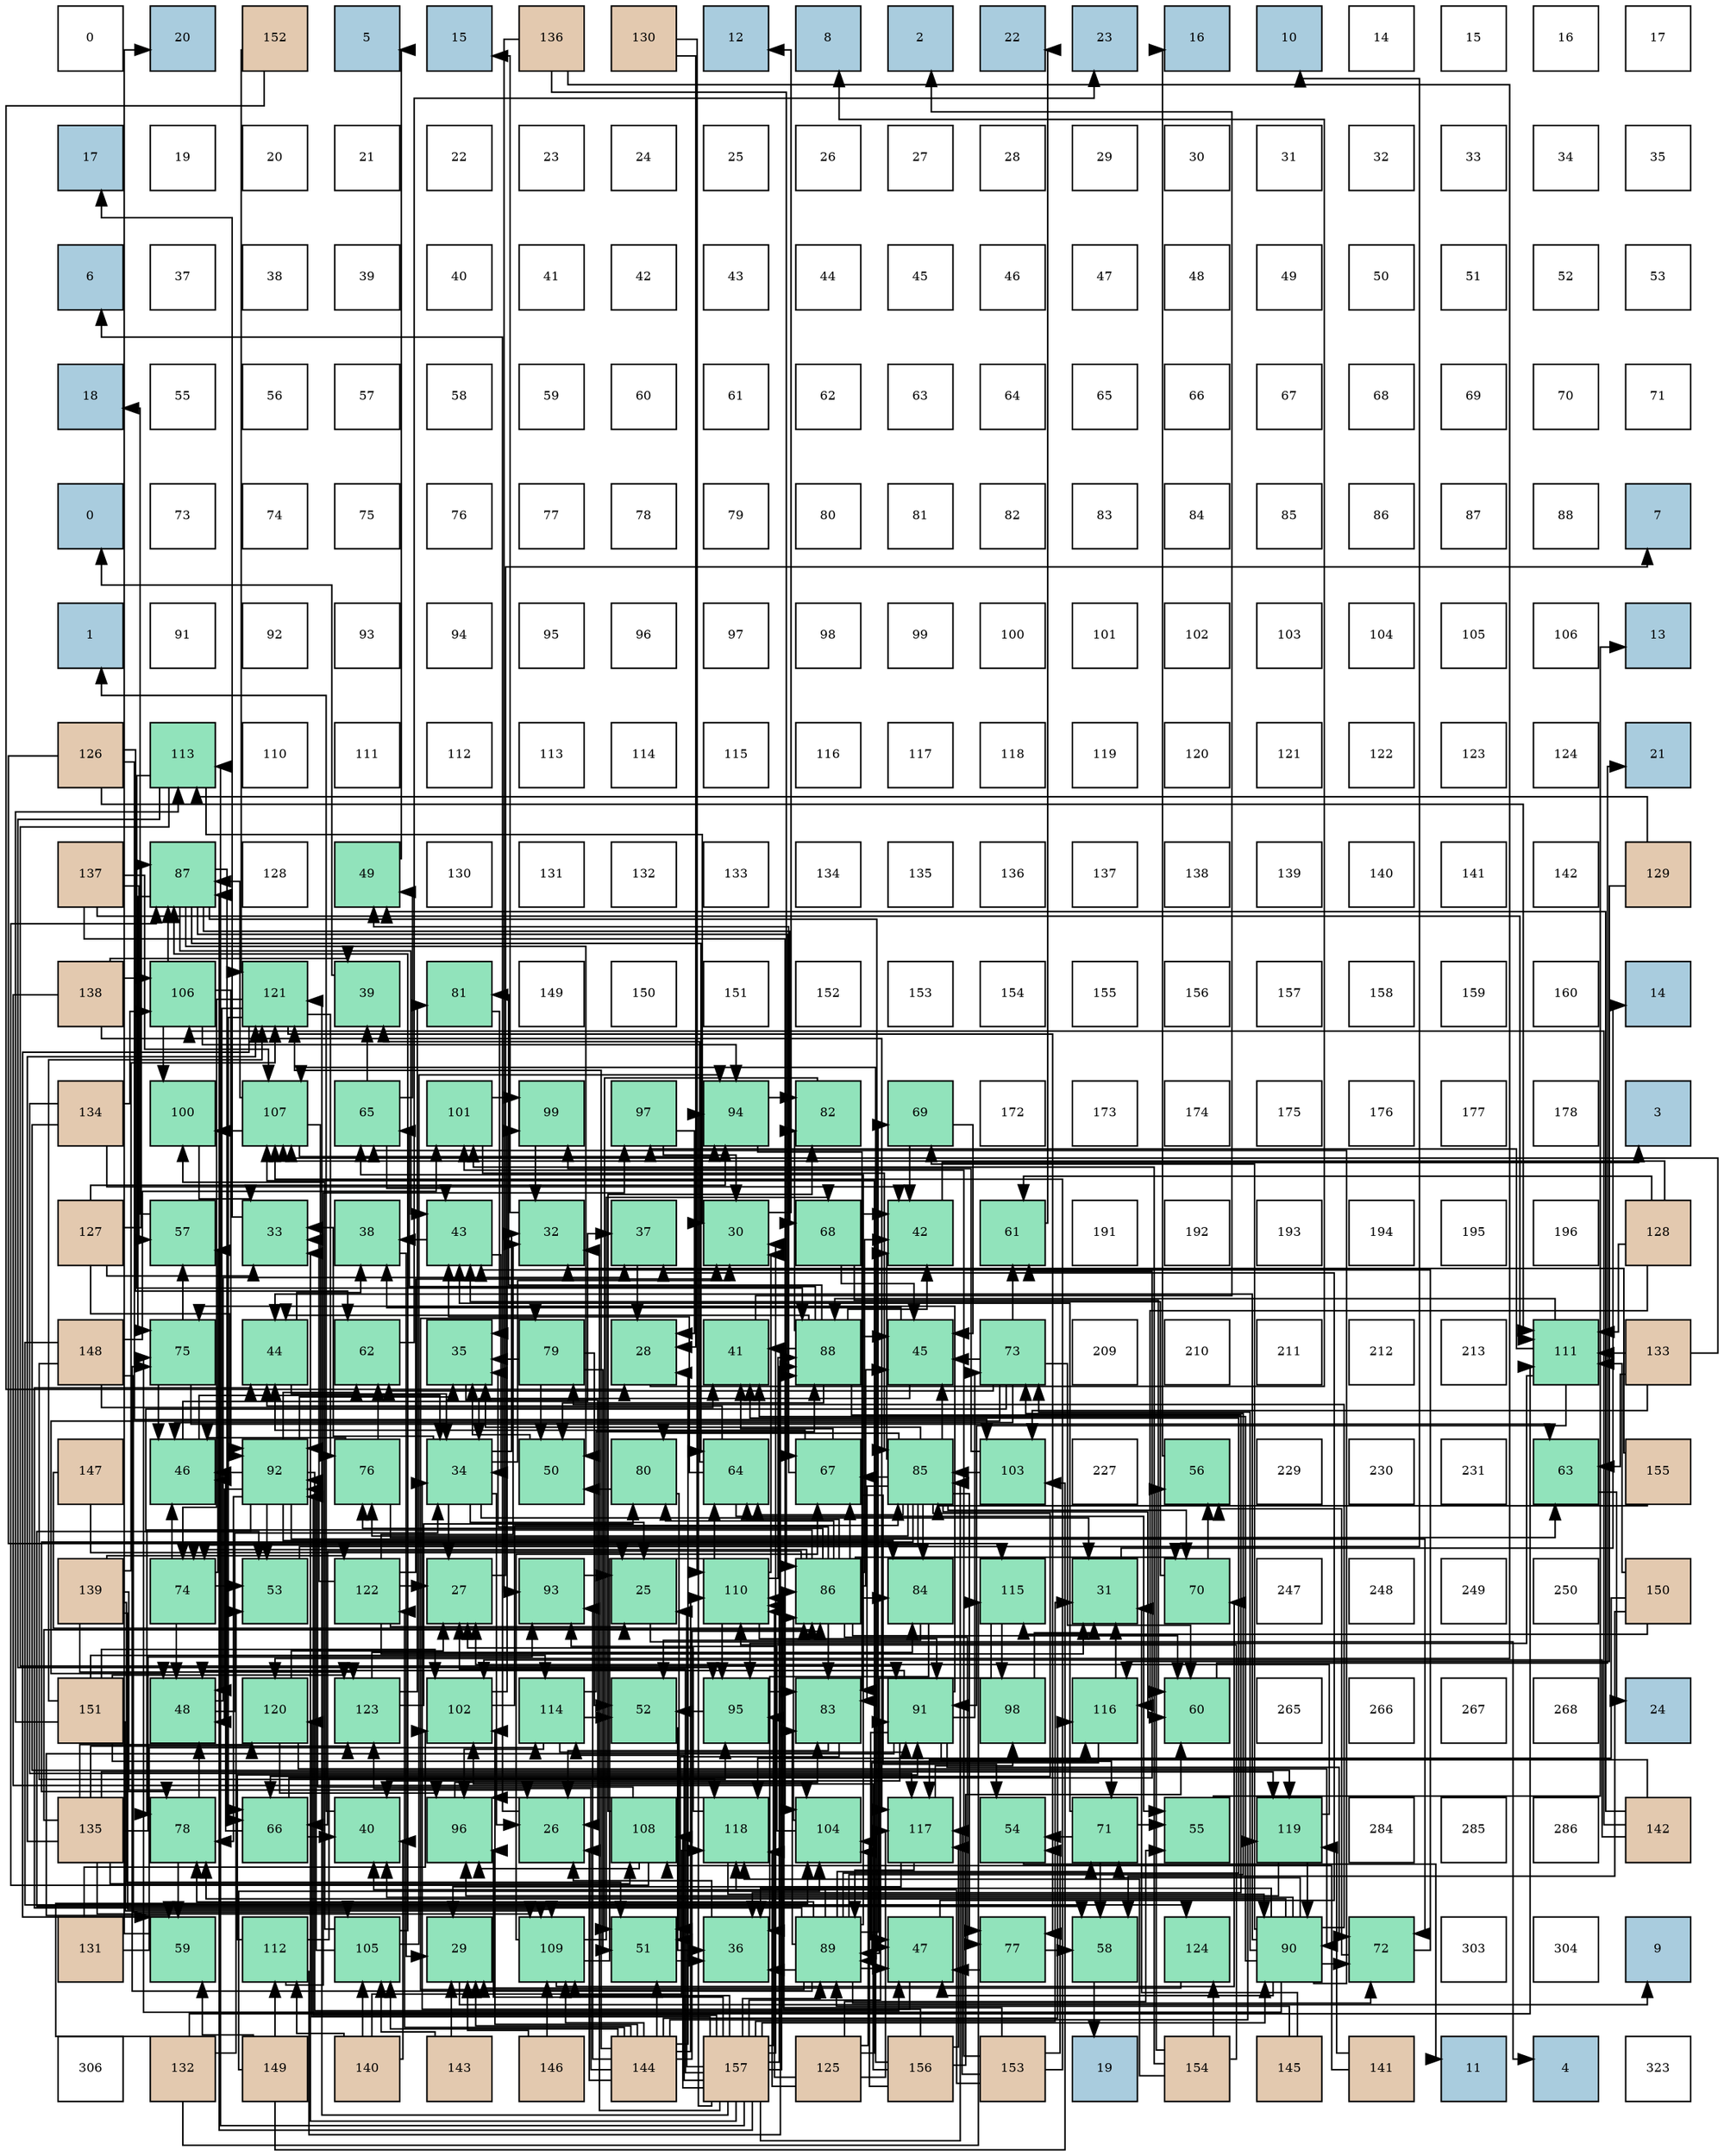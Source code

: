 digraph layout{
 rankdir=TB;
 splines=ortho;
 node [style=filled shape=square fixedsize=true width=0.6];
0[label="0", fontsize=8, fillcolor="#ffffff"];
1[label="20", fontsize=8, fillcolor="#a9ccde"];
2[label="152", fontsize=8, fillcolor="#e3c9af"];
3[label="5", fontsize=8, fillcolor="#a9ccde"];
4[label="15", fontsize=8, fillcolor="#a9ccde"];
5[label="136", fontsize=8, fillcolor="#e3c9af"];
6[label="130", fontsize=8, fillcolor="#e3c9af"];
7[label="12", fontsize=8, fillcolor="#a9ccde"];
8[label="8", fontsize=8, fillcolor="#a9ccde"];
9[label="2", fontsize=8, fillcolor="#a9ccde"];
10[label="22", fontsize=8, fillcolor="#a9ccde"];
11[label="23", fontsize=8, fillcolor="#a9ccde"];
12[label="16", fontsize=8, fillcolor="#a9ccde"];
13[label="10", fontsize=8, fillcolor="#a9ccde"];
14[label="14", fontsize=8, fillcolor="#ffffff"];
15[label="15", fontsize=8, fillcolor="#ffffff"];
16[label="16", fontsize=8, fillcolor="#ffffff"];
17[label="17", fontsize=8, fillcolor="#ffffff"];
18[label="17", fontsize=8, fillcolor="#a9ccde"];
19[label="19", fontsize=8, fillcolor="#ffffff"];
20[label="20", fontsize=8, fillcolor="#ffffff"];
21[label="21", fontsize=8, fillcolor="#ffffff"];
22[label="22", fontsize=8, fillcolor="#ffffff"];
23[label="23", fontsize=8, fillcolor="#ffffff"];
24[label="24", fontsize=8, fillcolor="#ffffff"];
25[label="25", fontsize=8, fillcolor="#ffffff"];
26[label="26", fontsize=8, fillcolor="#ffffff"];
27[label="27", fontsize=8, fillcolor="#ffffff"];
28[label="28", fontsize=8, fillcolor="#ffffff"];
29[label="29", fontsize=8, fillcolor="#ffffff"];
30[label="30", fontsize=8, fillcolor="#ffffff"];
31[label="31", fontsize=8, fillcolor="#ffffff"];
32[label="32", fontsize=8, fillcolor="#ffffff"];
33[label="33", fontsize=8, fillcolor="#ffffff"];
34[label="34", fontsize=8, fillcolor="#ffffff"];
35[label="35", fontsize=8, fillcolor="#ffffff"];
36[label="6", fontsize=8, fillcolor="#a9ccde"];
37[label="37", fontsize=8, fillcolor="#ffffff"];
38[label="38", fontsize=8, fillcolor="#ffffff"];
39[label="39", fontsize=8, fillcolor="#ffffff"];
40[label="40", fontsize=8, fillcolor="#ffffff"];
41[label="41", fontsize=8, fillcolor="#ffffff"];
42[label="42", fontsize=8, fillcolor="#ffffff"];
43[label="43", fontsize=8, fillcolor="#ffffff"];
44[label="44", fontsize=8, fillcolor="#ffffff"];
45[label="45", fontsize=8, fillcolor="#ffffff"];
46[label="46", fontsize=8, fillcolor="#ffffff"];
47[label="47", fontsize=8, fillcolor="#ffffff"];
48[label="48", fontsize=8, fillcolor="#ffffff"];
49[label="49", fontsize=8, fillcolor="#ffffff"];
50[label="50", fontsize=8, fillcolor="#ffffff"];
51[label="51", fontsize=8, fillcolor="#ffffff"];
52[label="52", fontsize=8, fillcolor="#ffffff"];
53[label="53", fontsize=8, fillcolor="#ffffff"];
54[label="18", fontsize=8, fillcolor="#a9ccde"];
55[label="55", fontsize=8, fillcolor="#ffffff"];
56[label="56", fontsize=8, fillcolor="#ffffff"];
57[label="57", fontsize=8, fillcolor="#ffffff"];
58[label="58", fontsize=8, fillcolor="#ffffff"];
59[label="59", fontsize=8, fillcolor="#ffffff"];
60[label="60", fontsize=8, fillcolor="#ffffff"];
61[label="61", fontsize=8, fillcolor="#ffffff"];
62[label="62", fontsize=8, fillcolor="#ffffff"];
63[label="63", fontsize=8, fillcolor="#ffffff"];
64[label="64", fontsize=8, fillcolor="#ffffff"];
65[label="65", fontsize=8, fillcolor="#ffffff"];
66[label="66", fontsize=8, fillcolor="#ffffff"];
67[label="67", fontsize=8, fillcolor="#ffffff"];
68[label="68", fontsize=8, fillcolor="#ffffff"];
69[label="69", fontsize=8, fillcolor="#ffffff"];
70[label="70", fontsize=8, fillcolor="#ffffff"];
71[label="71", fontsize=8, fillcolor="#ffffff"];
72[label="0", fontsize=8, fillcolor="#a9ccde"];
73[label="73", fontsize=8, fillcolor="#ffffff"];
74[label="74", fontsize=8, fillcolor="#ffffff"];
75[label="75", fontsize=8, fillcolor="#ffffff"];
76[label="76", fontsize=8, fillcolor="#ffffff"];
77[label="77", fontsize=8, fillcolor="#ffffff"];
78[label="78", fontsize=8, fillcolor="#ffffff"];
79[label="79", fontsize=8, fillcolor="#ffffff"];
80[label="80", fontsize=8, fillcolor="#ffffff"];
81[label="81", fontsize=8, fillcolor="#ffffff"];
82[label="82", fontsize=8, fillcolor="#ffffff"];
83[label="83", fontsize=8, fillcolor="#ffffff"];
84[label="84", fontsize=8, fillcolor="#ffffff"];
85[label="85", fontsize=8, fillcolor="#ffffff"];
86[label="86", fontsize=8, fillcolor="#ffffff"];
87[label="87", fontsize=8, fillcolor="#ffffff"];
88[label="88", fontsize=8, fillcolor="#ffffff"];
89[label="7", fontsize=8, fillcolor="#a9ccde"];
90[label="1", fontsize=8, fillcolor="#a9ccde"];
91[label="91", fontsize=8, fillcolor="#ffffff"];
92[label="92", fontsize=8, fillcolor="#ffffff"];
93[label="93", fontsize=8, fillcolor="#ffffff"];
94[label="94", fontsize=8, fillcolor="#ffffff"];
95[label="95", fontsize=8, fillcolor="#ffffff"];
96[label="96", fontsize=8, fillcolor="#ffffff"];
97[label="97", fontsize=8, fillcolor="#ffffff"];
98[label="98", fontsize=8, fillcolor="#ffffff"];
99[label="99", fontsize=8, fillcolor="#ffffff"];
100[label="100", fontsize=8, fillcolor="#ffffff"];
101[label="101", fontsize=8, fillcolor="#ffffff"];
102[label="102", fontsize=8, fillcolor="#ffffff"];
103[label="103", fontsize=8, fillcolor="#ffffff"];
104[label="104", fontsize=8, fillcolor="#ffffff"];
105[label="105", fontsize=8, fillcolor="#ffffff"];
106[label="106", fontsize=8, fillcolor="#ffffff"];
107[label="13", fontsize=8, fillcolor="#a9ccde"];
108[label="126", fontsize=8, fillcolor="#e3c9af"];
109[label="113", fontsize=8, fillcolor="#91e3bb"];
110[label="110", fontsize=8, fillcolor="#ffffff"];
111[label="111", fontsize=8, fillcolor="#ffffff"];
112[label="112", fontsize=8, fillcolor="#ffffff"];
113[label="113", fontsize=8, fillcolor="#ffffff"];
114[label="114", fontsize=8, fillcolor="#ffffff"];
115[label="115", fontsize=8, fillcolor="#ffffff"];
116[label="116", fontsize=8, fillcolor="#ffffff"];
117[label="117", fontsize=8, fillcolor="#ffffff"];
118[label="118", fontsize=8, fillcolor="#ffffff"];
119[label="119", fontsize=8, fillcolor="#ffffff"];
120[label="120", fontsize=8, fillcolor="#ffffff"];
121[label="121", fontsize=8, fillcolor="#ffffff"];
122[label="122", fontsize=8, fillcolor="#ffffff"];
123[label="123", fontsize=8, fillcolor="#ffffff"];
124[label="124", fontsize=8, fillcolor="#ffffff"];
125[label="21", fontsize=8, fillcolor="#a9ccde"];
126[label="137", fontsize=8, fillcolor="#e3c9af"];
127[label="87", fontsize=8, fillcolor="#91e3bb"];
128[label="128", fontsize=8, fillcolor="#ffffff"];
129[label="49", fontsize=8, fillcolor="#91e3bb"];
130[label="130", fontsize=8, fillcolor="#ffffff"];
131[label="131", fontsize=8, fillcolor="#ffffff"];
132[label="132", fontsize=8, fillcolor="#ffffff"];
133[label="133", fontsize=8, fillcolor="#ffffff"];
134[label="134", fontsize=8, fillcolor="#ffffff"];
135[label="135", fontsize=8, fillcolor="#ffffff"];
136[label="136", fontsize=8, fillcolor="#ffffff"];
137[label="137", fontsize=8, fillcolor="#ffffff"];
138[label="138", fontsize=8, fillcolor="#ffffff"];
139[label="139", fontsize=8, fillcolor="#ffffff"];
140[label="140", fontsize=8, fillcolor="#ffffff"];
141[label="141", fontsize=8, fillcolor="#ffffff"];
142[label="142", fontsize=8, fillcolor="#ffffff"];
143[label="129", fontsize=8, fillcolor="#e3c9af"];
144[label="138", fontsize=8, fillcolor="#e3c9af"];
145[label="106", fontsize=8, fillcolor="#91e3bb"];
146[label="121", fontsize=8, fillcolor="#91e3bb"];
147[label="39", fontsize=8, fillcolor="#91e3bb"];
148[label="81", fontsize=8, fillcolor="#91e3bb"];
149[label="149", fontsize=8, fillcolor="#ffffff"];
150[label="150", fontsize=8, fillcolor="#ffffff"];
151[label="151", fontsize=8, fillcolor="#ffffff"];
152[label="152", fontsize=8, fillcolor="#ffffff"];
153[label="153", fontsize=8, fillcolor="#ffffff"];
154[label="154", fontsize=8, fillcolor="#ffffff"];
155[label="155", fontsize=8, fillcolor="#ffffff"];
156[label="156", fontsize=8, fillcolor="#ffffff"];
157[label="157", fontsize=8, fillcolor="#ffffff"];
158[label="158", fontsize=8, fillcolor="#ffffff"];
159[label="159", fontsize=8, fillcolor="#ffffff"];
160[label="160", fontsize=8, fillcolor="#ffffff"];
161[label="14", fontsize=8, fillcolor="#a9ccde"];
162[label="134", fontsize=8, fillcolor="#e3c9af"];
163[label="100", fontsize=8, fillcolor="#91e3bb"];
164[label="107", fontsize=8, fillcolor="#91e3bb"];
165[label="65", fontsize=8, fillcolor="#91e3bb"];
166[label="101", fontsize=8, fillcolor="#91e3bb"];
167[label="99", fontsize=8, fillcolor="#91e3bb"];
168[label="97", fontsize=8, fillcolor="#91e3bb"];
169[label="94", fontsize=8, fillcolor="#91e3bb"];
170[label="82", fontsize=8, fillcolor="#91e3bb"];
171[label="69", fontsize=8, fillcolor="#91e3bb"];
172[label="172", fontsize=8, fillcolor="#ffffff"];
173[label="173", fontsize=8, fillcolor="#ffffff"];
174[label="174", fontsize=8, fillcolor="#ffffff"];
175[label="175", fontsize=8, fillcolor="#ffffff"];
176[label="176", fontsize=8, fillcolor="#ffffff"];
177[label="177", fontsize=8, fillcolor="#ffffff"];
178[label="178", fontsize=8, fillcolor="#ffffff"];
179[label="3", fontsize=8, fillcolor="#a9ccde"];
180[label="127", fontsize=8, fillcolor="#e3c9af"];
181[label="57", fontsize=8, fillcolor="#91e3bb"];
182[label="33", fontsize=8, fillcolor="#91e3bb"];
183[label="38", fontsize=8, fillcolor="#91e3bb"];
184[label="43", fontsize=8, fillcolor="#91e3bb"];
185[label="32", fontsize=8, fillcolor="#91e3bb"];
186[label="37", fontsize=8, fillcolor="#91e3bb"];
187[label="30", fontsize=8, fillcolor="#91e3bb"];
188[label="68", fontsize=8, fillcolor="#91e3bb"];
189[label="42", fontsize=8, fillcolor="#91e3bb"];
190[label="61", fontsize=8, fillcolor="#91e3bb"];
191[label="191", fontsize=8, fillcolor="#ffffff"];
192[label="192", fontsize=8, fillcolor="#ffffff"];
193[label="193", fontsize=8, fillcolor="#ffffff"];
194[label="194", fontsize=8, fillcolor="#ffffff"];
195[label="195", fontsize=8, fillcolor="#ffffff"];
196[label="196", fontsize=8, fillcolor="#ffffff"];
197[label="128", fontsize=8, fillcolor="#e3c9af"];
198[label="148", fontsize=8, fillcolor="#e3c9af"];
199[label="75", fontsize=8, fillcolor="#91e3bb"];
200[label="44", fontsize=8, fillcolor="#91e3bb"];
201[label="62", fontsize=8, fillcolor="#91e3bb"];
202[label="35", fontsize=8, fillcolor="#91e3bb"];
203[label="79", fontsize=8, fillcolor="#91e3bb"];
204[label="28", fontsize=8, fillcolor="#91e3bb"];
205[label="41", fontsize=8, fillcolor="#91e3bb"];
206[label="88", fontsize=8, fillcolor="#91e3bb"];
207[label="45", fontsize=8, fillcolor="#91e3bb"];
208[label="73", fontsize=8, fillcolor="#91e3bb"];
209[label="209", fontsize=8, fillcolor="#ffffff"];
210[label="210", fontsize=8, fillcolor="#ffffff"];
211[label="211", fontsize=8, fillcolor="#ffffff"];
212[label="212", fontsize=8, fillcolor="#ffffff"];
213[label="213", fontsize=8, fillcolor="#ffffff"];
214[label="111", fontsize=8, fillcolor="#91e3bb"];
215[label="133", fontsize=8, fillcolor="#e3c9af"];
216[label="147", fontsize=8, fillcolor="#e3c9af"];
217[label="46", fontsize=8, fillcolor="#91e3bb"];
218[label="92", fontsize=8, fillcolor="#91e3bb"];
219[label="76", fontsize=8, fillcolor="#91e3bb"];
220[label="34", fontsize=8, fillcolor="#91e3bb"];
221[label="50", fontsize=8, fillcolor="#91e3bb"];
222[label="80", fontsize=8, fillcolor="#91e3bb"];
223[label="64", fontsize=8, fillcolor="#91e3bb"];
224[label="67", fontsize=8, fillcolor="#91e3bb"];
225[label="85", fontsize=8, fillcolor="#91e3bb"];
226[label="103", fontsize=8, fillcolor="#91e3bb"];
227[label="227", fontsize=8, fillcolor="#ffffff"];
228[label="56", fontsize=8, fillcolor="#91e3bb"];
229[label="229", fontsize=8, fillcolor="#ffffff"];
230[label="230", fontsize=8, fillcolor="#ffffff"];
231[label="231", fontsize=8, fillcolor="#ffffff"];
232[label="63", fontsize=8, fillcolor="#91e3bb"];
233[label="155", fontsize=8, fillcolor="#e3c9af"];
234[label="139", fontsize=8, fillcolor="#e3c9af"];
235[label="74", fontsize=8, fillcolor="#91e3bb"];
236[label="53", fontsize=8, fillcolor="#91e3bb"];
237[label="122", fontsize=8, fillcolor="#91e3bb"];
238[label="27", fontsize=8, fillcolor="#91e3bb"];
239[label="93", fontsize=8, fillcolor="#91e3bb"];
240[label="25", fontsize=8, fillcolor="#91e3bb"];
241[label="110", fontsize=8, fillcolor="#91e3bb"];
242[label="86", fontsize=8, fillcolor="#91e3bb"];
243[label="84", fontsize=8, fillcolor="#91e3bb"];
244[label="115", fontsize=8, fillcolor="#91e3bb"];
245[label="31", fontsize=8, fillcolor="#91e3bb"];
246[label="70", fontsize=8, fillcolor="#91e3bb"];
247[label="247", fontsize=8, fillcolor="#ffffff"];
248[label="248", fontsize=8, fillcolor="#ffffff"];
249[label="249", fontsize=8, fillcolor="#ffffff"];
250[label="250", fontsize=8, fillcolor="#ffffff"];
251[label="150", fontsize=8, fillcolor="#e3c9af"];
252[label="151", fontsize=8, fillcolor="#e3c9af"];
253[label="48", fontsize=8, fillcolor="#91e3bb"];
254[label="120", fontsize=8, fillcolor="#91e3bb"];
255[label="123", fontsize=8, fillcolor="#91e3bb"];
256[label="102", fontsize=8, fillcolor="#91e3bb"];
257[label="114", fontsize=8, fillcolor="#91e3bb"];
258[label="52", fontsize=8, fillcolor="#91e3bb"];
259[label="95", fontsize=8, fillcolor="#91e3bb"];
260[label="83", fontsize=8, fillcolor="#91e3bb"];
261[label="91", fontsize=8, fillcolor="#91e3bb"];
262[label="98", fontsize=8, fillcolor="#91e3bb"];
263[label="116", fontsize=8, fillcolor="#91e3bb"];
264[label="60", fontsize=8, fillcolor="#91e3bb"];
265[label="265", fontsize=8, fillcolor="#ffffff"];
266[label="266", fontsize=8, fillcolor="#ffffff"];
267[label="267", fontsize=8, fillcolor="#ffffff"];
268[label="268", fontsize=8, fillcolor="#ffffff"];
269[label="24", fontsize=8, fillcolor="#a9ccde"];
270[label="135", fontsize=8, fillcolor="#e3c9af"];
271[label="78", fontsize=8, fillcolor="#91e3bb"];
272[label="66", fontsize=8, fillcolor="#91e3bb"];
273[label="40", fontsize=8, fillcolor="#91e3bb"];
274[label="96", fontsize=8, fillcolor="#91e3bb"];
275[label="26", fontsize=8, fillcolor="#91e3bb"];
276[label="108", fontsize=8, fillcolor="#91e3bb"];
277[label="118", fontsize=8, fillcolor="#91e3bb"];
278[label="104", fontsize=8, fillcolor="#91e3bb"];
279[label="117", fontsize=8, fillcolor="#91e3bb"];
280[label="54", fontsize=8, fillcolor="#91e3bb"];
281[label="71", fontsize=8, fillcolor="#91e3bb"];
282[label="55", fontsize=8, fillcolor="#91e3bb"];
283[label="119", fontsize=8, fillcolor="#91e3bb"];
284[label="284", fontsize=8, fillcolor="#ffffff"];
285[label="285", fontsize=8, fillcolor="#ffffff"];
286[label="286", fontsize=8, fillcolor="#ffffff"];
287[label="142", fontsize=8, fillcolor="#e3c9af"];
288[label="131", fontsize=8, fillcolor="#e3c9af"];
289[label="59", fontsize=8, fillcolor="#91e3bb"];
290[label="112", fontsize=8, fillcolor="#91e3bb"];
291[label="105", fontsize=8, fillcolor="#91e3bb"];
292[label="29", fontsize=8, fillcolor="#91e3bb"];
293[label="109", fontsize=8, fillcolor="#91e3bb"];
294[label="51", fontsize=8, fillcolor="#91e3bb"];
295[label="36", fontsize=8, fillcolor="#91e3bb"];
296[label="89", fontsize=8, fillcolor="#91e3bb"];
297[label="47", fontsize=8, fillcolor="#91e3bb"];
298[label="77", fontsize=8, fillcolor="#91e3bb"];
299[label="58", fontsize=8, fillcolor="#91e3bb"];
300[label="124", fontsize=8, fillcolor="#91e3bb"];
301[label="90", fontsize=8, fillcolor="#91e3bb"];
302[label="72", fontsize=8, fillcolor="#91e3bb"];
303[label="303", fontsize=8, fillcolor="#ffffff"];
304[label="304", fontsize=8, fillcolor="#ffffff"];
305[label="9", fontsize=8, fillcolor="#a9ccde"];
306[label="306", fontsize=8, fillcolor="#ffffff"];
307[label="132", fontsize=8, fillcolor="#e3c9af"];
308[label="149", fontsize=8, fillcolor="#e3c9af"];
309[label="140", fontsize=8, fillcolor="#e3c9af"];
310[label="143", fontsize=8, fillcolor="#e3c9af"];
311[label="146", fontsize=8, fillcolor="#e3c9af"];
312[label="144", fontsize=8, fillcolor="#e3c9af"];
313[label="157", fontsize=8, fillcolor="#e3c9af"];
314[label="125", fontsize=8, fillcolor="#e3c9af"];
315[label="156", fontsize=8, fillcolor="#e3c9af"];
316[label="153", fontsize=8, fillcolor="#e3c9af"];
317[label="19", fontsize=8, fillcolor="#a9ccde"];
318[label="154", fontsize=8, fillcolor="#e3c9af"];
319[label="145", fontsize=8, fillcolor="#e3c9af"];
320[label="141", fontsize=8, fillcolor="#e3c9af"];
321[label="11", fontsize=8, fillcolor="#a9ccde"];
322[label="4", fontsize=8, fillcolor="#a9ccde"];
323[label="323", fontsize=8, fillcolor="#ffffff"];
edge [constraint=false, style=vis];240 -> 322;
275 -> 36;
238 -> 89;
204 -> 8;
292 -> 305;
187 -> 7;
245 -> 161;
185 -> 4;
182 -> 18;
220 -> 240;
220 -> 275;
220 -> 238;
220 -> 187;
220 -> 245;
220 -> 185;
220 -> 182;
202 -> 275;
295 -> 275;
186 -> 204;
183 -> 292;
147 -> 72;
273 -> 90;
205 -> 9;
189 -> 179;
184 -> 220;
184 -> 183;
200 -> 220;
200 -> 183;
207 -> 220;
207 -> 183;
217 -> 220;
217 -> 186;
297 -> 220;
297 -> 186;
253 -> 220;
253 -> 186;
129 -> 3;
221 -> 202;
294 -> 295;
258 -> 295;
236 -> 13;
280 -> 321;
282 -> 107;
228 -> 12;
181 -> 54;
299 -> 317;
289 -> 1;
264 -> 125;
190 -> 10;
201 -> 11;
232 -> 269;
223 -> 147;
223 -> 184;
223 -> 200;
223 -> 282;
165 -> 147;
165 -> 184;
165 -> 129;
272 -> 273;
272 -> 217;
272 -> 190;
224 -> 205;
224 -> 200;
224 -> 129;
224 -> 280;
188 -> 189;
188 -> 207;
188 -> 264;
171 -> 189;
171 -> 207;
246 -> 184;
246 -> 228;
281 -> 184;
281 -> 280;
281 -> 282;
281 -> 299;
302 -> 184;
302 -> 228;
208 -> 207;
208 -> 217;
208 -> 253;
208 -> 236;
208 -> 264;
208 -> 190;
208 -> 201;
235 -> 217;
235 -> 253;
235 -> 236;
235 -> 181;
199 -> 217;
199 -> 181;
199 -> 232;
219 -> 217;
219 -> 201;
219 -> 232;
298 -> 297;
298 -> 299;
271 -> 253;
271 -> 289;
203 -> 202;
203 -> 221;
203 -> 294;
203 -> 258;
222 -> 221;
222 -> 294;
148 -> 202;
170 -> 294;
260 -> 275;
260 -> 294;
243 -> 295;
243 -> 258;
225 -> 202;
225 -> 189;
225 -> 207;
225 -> 264;
225 -> 223;
225 -> 272;
225 -> 224;
225 -> 246;
225 -> 235;
225 -> 219;
225 -> 298;
225 -> 271;
225 -> 222;
225 -> 260;
225 -> 243;
242 -> 202;
242 -> 189;
242 -> 207;
242 -> 264;
242 -> 223;
242 -> 272;
242 -> 224;
242 -> 246;
242 -> 235;
242 -> 219;
242 -> 298;
242 -> 271;
242 -> 222;
242 -> 260;
242 -> 243;
127 -> 184;
127 -> 297;
127 -> 221;
127 -> 223;
127 -> 272;
127 -> 224;
127 -> 188;
127 -> 199;
206 -> 295;
206 -> 205;
206 -> 189;
206 -> 200;
206 -> 207;
206 -> 221;
206 -> 165;
206 -> 148;
206 -> 170;
296 -> 295;
296 -> 273;
296 -> 205;
296 -> 200;
296 -> 297;
296 -> 165;
296 -> 171;
296 -> 281;
296 -> 302;
296 -> 208;
296 -> 199;
296 -> 271;
296 -> 203;
296 -> 260;
301 -> 295;
301 -> 273;
301 -> 205;
301 -> 200;
301 -> 297;
301 -> 165;
301 -> 171;
301 -> 281;
301 -> 302;
301 -> 208;
301 -> 199;
301 -> 271;
301 -> 203;
261 -> 273;
261 -> 297;
261 -> 253;
261 -> 289;
261 -> 281;
261 -> 302;
261 -> 208;
261 -> 199;
218 -> 202;
218 -> 217;
218 -> 297;
218 -> 253;
218 -> 236;
218 -> 299;
218 -> 201;
218 -> 302;
218 -> 271;
218 -> 243;
239 -> 240;
169 -> 170;
169 -> 260;
259 -> 258;
259 -> 260;
274 -> 260;
168 -> 204;
168 -> 187;
262 -> 245;
167 -> 185;
163 -> 182;
166 -> 225;
166 -> 167;
256 -> 225;
256 -> 167;
226 -> 225;
226 -> 167;
278 -> 242;
278 -> 239;
291 -> 127;
291 -> 218;
291 -> 169;
291 -> 163;
145 -> 127;
145 -> 218;
145 -> 169;
145 -> 163;
164 -> 127;
164 -> 218;
164 -> 169;
164 -> 163;
276 -> 170;
276 -> 127;
276 -> 218;
276 -> 274;
293 -> 223;
293 -> 224;
293 -> 188;
293 -> 246;
241 -> 187;
241 -> 206;
241 -> 261;
241 -> 259;
214 -> 206;
214 -> 261;
214 -> 259;
214 -> 168;
290 -> 206;
290 -> 261;
290 -> 259;
290 -> 168;
109 -> 187;
109 -> 206;
109 -> 261;
109 -> 259;
257 -> 258;
257 -> 206;
257 -> 261;
257 -> 274;
244 -> 296;
244 -> 262;
263 -> 245;
263 -> 296;
279 -> 292;
279 -> 296;
279 -> 262;
277 -> 238;
277 -> 301;
277 -> 274;
283 -> 238;
283 -> 301;
283 -> 274;
254 -> 238;
254 -> 301;
254 -> 274;
146 -> 253;
146 -> 289;
146 -> 272;
146 -> 235;
146 -> 219;
146 -> 298;
237 -> 240;
237 -> 238;
237 -> 187;
237 -> 245;
237 -> 185;
237 -> 182;
255 -> 222;
255 -> 148;
255 -> 243;
300 -> 292;
314 -> 282;
314 -> 278;
314 -> 164;
314 -> 241;
314 -> 279;
314 -> 277;
108 -> 201;
108 -> 226;
108 -> 214;
108 -> 244;
180 -> 182;
180 -> 127;
180 -> 218;
180 -> 169;
197 -> 190;
197 -> 164;
197 -> 214;
197 -> 263;
143 -> 109;
143 -> 263;
6 -> 204;
6 -> 241;
288 -> 256;
288 -> 257;
307 -> 236;
307 -> 278;
307 -> 214;
307 -> 244;
215 -> 232;
215 -> 226;
215 -> 164;
215 -> 214;
162 -> 189;
162 -> 145;
162 -> 279;
162 -> 283;
270 -> 242;
270 -> 239;
270 -> 276;
270 -> 293;
270 -> 283;
270 -> 254;
270 -> 146;
270 -> 255;
5 -> 242;
5 -> 239;
5 -> 254;
126 -> 181;
126 -> 278;
126 -> 164;
126 -> 214;
144 -> 147;
144 -> 278;
144 -> 145;
144 -> 279;
234 -> 275;
234 -> 294;
234 -> 293;
234 -> 146;
234 -> 237;
234 -> 255;
309 -> 273;
309 -> 291;
309 -> 290;
309 -> 277;
320 -> 276;
320 -> 283;
287 -> 129;
287 -> 256;
287 -> 145;
287 -> 279;
310 -> 292;
310 -> 291;
312 -> 275;
312 -> 204;
312 -> 292;
312 -> 294;
312 -> 242;
312 -> 239;
312 -> 256;
312 -> 291;
312 -> 293;
312 -> 241;
312 -> 263;
312 -> 283;
312 -> 146;
312 -> 237;
312 -> 255;
319 -> 245;
319 -> 296;
311 -> 292;
311 -> 293;
216 -> 240;
216 -> 242;
198 -> 205;
198 -> 166;
198 -> 291;
198 -> 277;
198 -> 300;
308 -> 289;
308 -> 226;
308 -> 278;
308 -> 290;
251 -> 299;
251 -> 214;
251 -> 244;
251 -> 277;
252 -> 256;
252 -> 293;
252 -> 109;
252 -> 257;
252 -> 263;
252 -> 146;
252 -> 255;
2 -> 204;
2 -> 146;
316 -> 280;
316 -> 166;
316 -> 164;
316 -> 241;
316 -> 279;
316 -> 277;
318 -> 228;
318 -> 166;
318 -> 241;
318 -> 277;
318 -> 300;
233 -> 185;
233 -> 225;
315 -> 264;
315 -> 256;
315 -> 278;
315 -> 164;
315 -> 241;
315 -> 279;
313 -> 240;
313 -> 238;
313 -> 187;
313 -> 245;
313 -> 185;
313 -> 182;
313 -> 225;
313 -> 242;
313 -> 127;
313 -> 206;
313 -> 296;
313 -> 301;
313 -> 261;
313 -> 218;
313 -> 169;
313 -> 259;
313 -> 274;
313 -> 276;
313 -> 293;
313 -> 109;
313 -> 257;
313 -> 254;
313 -> 146;
edge [constraint=true, style=invis];
0 -> 18 -> 36 -> 54 -> 72 -> 90 -> 108 -> 126 -> 144 -> 162 -> 180 -> 198 -> 216 -> 234 -> 252 -> 270 -> 288 -> 306;
1 -> 19 -> 37 -> 55 -> 73 -> 91 -> 109 -> 127 -> 145 -> 163 -> 181 -> 199 -> 217 -> 235 -> 253 -> 271 -> 289 -> 307;
2 -> 20 -> 38 -> 56 -> 74 -> 92 -> 110 -> 128 -> 146 -> 164 -> 182 -> 200 -> 218 -> 236 -> 254 -> 272 -> 290 -> 308;
3 -> 21 -> 39 -> 57 -> 75 -> 93 -> 111 -> 129 -> 147 -> 165 -> 183 -> 201 -> 219 -> 237 -> 255 -> 273 -> 291 -> 309;
4 -> 22 -> 40 -> 58 -> 76 -> 94 -> 112 -> 130 -> 148 -> 166 -> 184 -> 202 -> 220 -> 238 -> 256 -> 274 -> 292 -> 310;
5 -> 23 -> 41 -> 59 -> 77 -> 95 -> 113 -> 131 -> 149 -> 167 -> 185 -> 203 -> 221 -> 239 -> 257 -> 275 -> 293 -> 311;
6 -> 24 -> 42 -> 60 -> 78 -> 96 -> 114 -> 132 -> 150 -> 168 -> 186 -> 204 -> 222 -> 240 -> 258 -> 276 -> 294 -> 312;
7 -> 25 -> 43 -> 61 -> 79 -> 97 -> 115 -> 133 -> 151 -> 169 -> 187 -> 205 -> 223 -> 241 -> 259 -> 277 -> 295 -> 313;
8 -> 26 -> 44 -> 62 -> 80 -> 98 -> 116 -> 134 -> 152 -> 170 -> 188 -> 206 -> 224 -> 242 -> 260 -> 278 -> 296 -> 314;
9 -> 27 -> 45 -> 63 -> 81 -> 99 -> 117 -> 135 -> 153 -> 171 -> 189 -> 207 -> 225 -> 243 -> 261 -> 279 -> 297 -> 315;
10 -> 28 -> 46 -> 64 -> 82 -> 100 -> 118 -> 136 -> 154 -> 172 -> 190 -> 208 -> 226 -> 244 -> 262 -> 280 -> 298 -> 316;
11 -> 29 -> 47 -> 65 -> 83 -> 101 -> 119 -> 137 -> 155 -> 173 -> 191 -> 209 -> 227 -> 245 -> 263 -> 281 -> 299 -> 317;
12 -> 30 -> 48 -> 66 -> 84 -> 102 -> 120 -> 138 -> 156 -> 174 -> 192 -> 210 -> 228 -> 246 -> 264 -> 282 -> 300 -> 318;
13 -> 31 -> 49 -> 67 -> 85 -> 103 -> 121 -> 139 -> 157 -> 175 -> 193 -> 211 -> 229 -> 247 -> 265 -> 283 -> 301 -> 319;
14 -> 32 -> 50 -> 68 -> 86 -> 104 -> 122 -> 140 -> 158 -> 176 -> 194 -> 212 -> 230 -> 248 -> 266 -> 284 -> 302 -> 320;
15 -> 33 -> 51 -> 69 -> 87 -> 105 -> 123 -> 141 -> 159 -> 177 -> 195 -> 213 -> 231 -> 249 -> 267 -> 285 -> 303 -> 321;
16 -> 34 -> 52 -> 70 -> 88 -> 106 -> 124 -> 142 -> 160 -> 178 -> 196 -> 214 -> 232 -> 250 -> 268 -> 286 -> 304 -> 322;
17 -> 35 -> 53 -> 71 -> 89 -> 107 -> 125 -> 143 -> 161 -> 179 -> 197 -> 215 -> 233 -> 251 -> 269 -> 287 -> 305 -> 323;
rank = same {0 -> 1 -> 2 -> 3 -> 4 -> 5 -> 6 -> 7 -> 8 -> 9 -> 10 -> 11 -> 12 -> 13 -> 14 -> 15 -> 16 -> 17};
rank = same {18 -> 19 -> 20 -> 21 -> 22 -> 23 -> 24 -> 25 -> 26 -> 27 -> 28 -> 29 -> 30 -> 31 -> 32 -> 33 -> 34 -> 35};
rank = same {36 -> 37 -> 38 -> 39 -> 40 -> 41 -> 42 -> 43 -> 44 -> 45 -> 46 -> 47 -> 48 -> 49 -> 50 -> 51 -> 52 -> 53};
rank = same {54 -> 55 -> 56 -> 57 -> 58 -> 59 -> 60 -> 61 -> 62 -> 63 -> 64 -> 65 -> 66 -> 67 -> 68 -> 69 -> 70 -> 71};
rank = same {72 -> 73 -> 74 -> 75 -> 76 -> 77 -> 78 -> 79 -> 80 -> 81 -> 82 -> 83 -> 84 -> 85 -> 86 -> 87 -> 88 -> 89};
rank = same {90 -> 91 -> 92 -> 93 -> 94 -> 95 -> 96 -> 97 -> 98 -> 99 -> 100 -> 101 -> 102 -> 103 -> 104 -> 105 -> 106 -> 107};
rank = same {108 -> 109 -> 110 -> 111 -> 112 -> 113 -> 114 -> 115 -> 116 -> 117 -> 118 -> 119 -> 120 -> 121 -> 122 -> 123 -> 124 -> 125};
rank = same {126 -> 127 -> 128 -> 129 -> 130 -> 131 -> 132 -> 133 -> 134 -> 135 -> 136 -> 137 -> 138 -> 139 -> 140 -> 141 -> 142 -> 143};
rank = same {144 -> 145 -> 146 -> 147 -> 148 -> 149 -> 150 -> 151 -> 152 -> 153 -> 154 -> 155 -> 156 -> 157 -> 158 -> 159 -> 160 -> 161};
rank = same {162 -> 163 -> 164 -> 165 -> 166 -> 167 -> 168 -> 169 -> 170 -> 171 -> 172 -> 173 -> 174 -> 175 -> 176 -> 177 -> 178 -> 179};
rank = same {180 -> 181 -> 182 -> 183 -> 184 -> 185 -> 186 -> 187 -> 188 -> 189 -> 190 -> 191 -> 192 -> 193 -> 194 -> 195 -> 196 -> 197};
rank = same {198 -> 199 -> 200 -> 201 -> 202 -> 203 -> 204 -> 205 -> 206 -> 207 -> 208 -> 209 -> 210 -> 211 -> 212 -> 213 -> 214 -> 215};
rank = same {216 -> 217 -> 218 -> 219 -> 220 -> 221 -> 222 -> 223 -> 224 -> 225 -> 226 -> 227 -> 228 -> 229 -> 230 -> 231 -> 232 -> 233};
rank = same {234 -> 235 -> 236 -> 237 -> 238 -> 239 -> 240 -> 241 -> 242 -> 243 -> 244 -> 245 -> 246 -> 247 -> 248 -> 249 -> 250 -> 251};
rank = same {252 -> 253 -> 254 -> 255 -> 256 -> 257 -> 258 -> 259 -> 260 -> 261 -> 262 -> 263 -> 264 -> 265 -> 266 -> 267 -> 268 -> 269};
rank = same {270 -> 271 -> 272 -> 273 -> 274 -> 275 -> 276 -> 277 -> 278 -> 279 -> 280 -> 281 -> 282 -> 283 -> 284 -> 285 -> 286 -> 287};
rank = same {288 -> 289 -> 290 -> 291 -> 292 -> 293 -> 294 -> 295 -> 296 -> 297 -> 298 -> 299 -> 300 -> 301 -> 302 -> 303 -> 304 -> 305};
rank = same {306 -> 307 -> 308 -> 309 -> 310 -> 311 -> 312 -> 313 -> 314 -> 315 -> 316 -> 317 -> 318 -> 319 -> 320 -> 321 -> 322 -> 323};
}